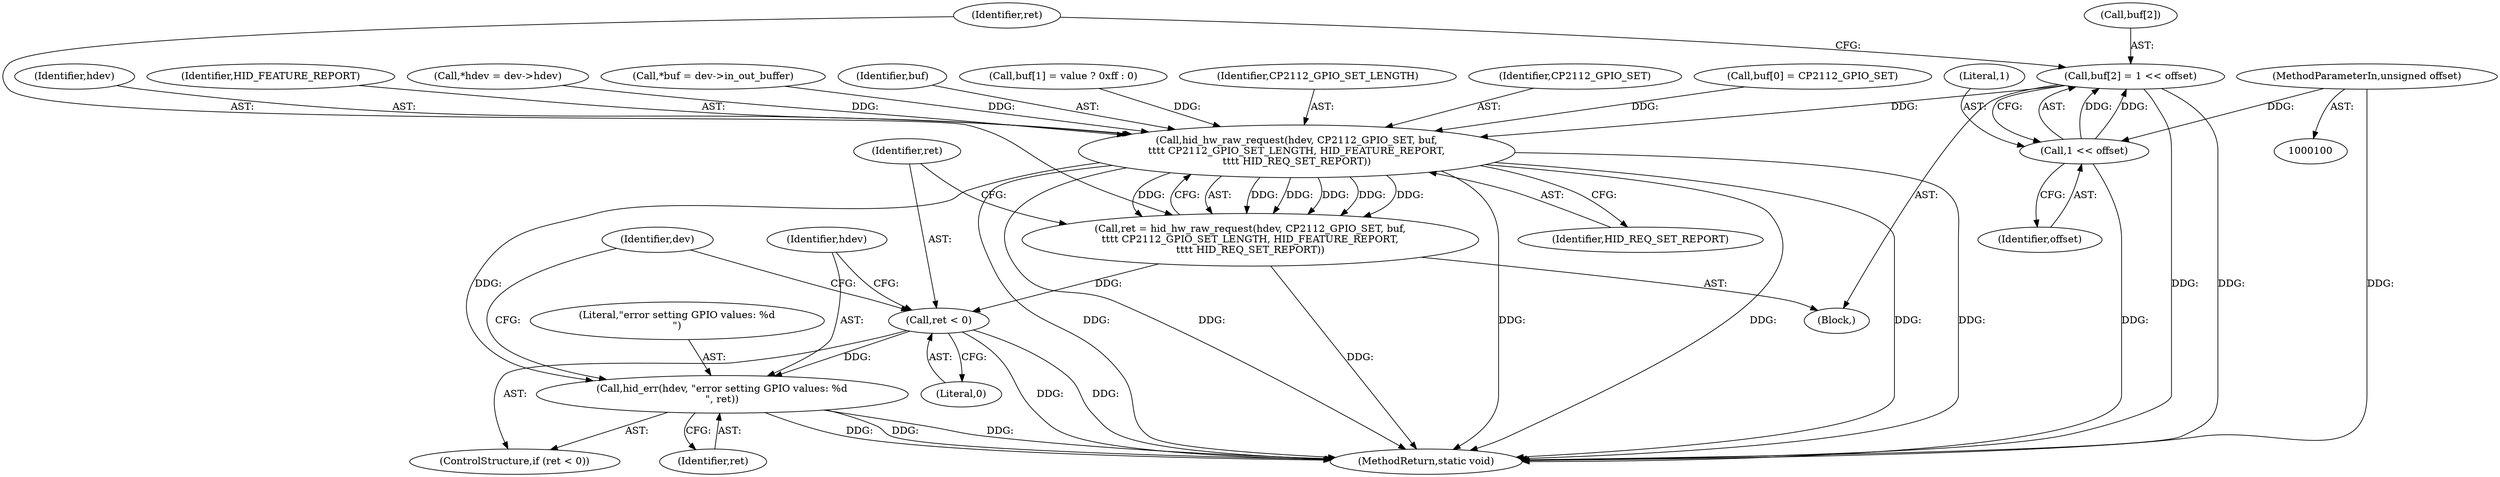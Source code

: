 digraph "0_linux_7a7b5df84b6b4e5d599c7289526eed96541a0654_2@array" {
"1000141" [label="(Call,buf[2] = 1 << offset)"];
"1000145" [label="(Call,1 << offset)"];
"1000102" [label="(MethodParameterIn,unsigned offset)"];
"1000150" [label="(Call,hid_hw_raw_request(hdev, CP2112_GPIO_SET, buf,\n\t\t\t\t CP2112_GPIO_SET_LENGTH, HID_FEATURE_REPORT,\n\t\t\t\t HID_REQ_SET_REPORT))"];
"1000148" [label="(Call,ret = hid_hw_raw_request(hdev, CP2112_GPIO_SET, buf,\n\t\t\t\t CP2112_GPIO_SET_LENGTH, HID_FEATURE_REPORT,\n\t\t\t\t HID_REQ_SET_REPORT))"];
"1000158" [label="(Call,ret < 0)"];
"1000161" [label="(Call,hid_err(hdev, \"error setting GPIO values: %d\n\", ret))"];
"1000128" [label="(Call,buf[0] = CP2112_GPIO_SET)"];
"1000151" [label="(Identifier,hdev)"];
"1000155" [label="(Identifier,HID_FEATURE_REPORT)"];
"1000157" [label="(ControlStructure,if (ret < 0))"];
"1000104" [label="(Block,)"];
"1000111" [label="(Call,*hdev = dev->hdev)"];
"1000141" [label="(Call,buf[2] = 1 << offset)"];
"1000117" [label="(Call,*buf = dev->in_out_buffer)"];
"1000161" [label="(Call,hid_err(hdev, \"error setting GPIO values: %d\n\", ret))"];
"1000142" [label="(Call,buf[2])"];
"1000156" [label="(Identifier,HID_REQ_SET_REPORT)"];
"1000164" [label="(Identifier,ret)"];
"1000148" [label="(Call,ret = hid_hw_raw_request(hdev, CP2112_GPIO_SET, buf,\n\t\t\t\t CP2112_GPIO_SET_LENGTH, HID_FEATURE_REPORT,\n\t\t\t\t HID_REQ_SET_REPORT))"];
"1000147" [label="(Identifier,offset)"];
"1000160" [label="(Literal,0)"];
"1000146" [label="(Literal,1)"];
"1000153" [label="(Identifier,buf)"];
"1000133" [label="(Call,buf[1] = value ? 0xff : 0)"];
"1000159" [label="(Identifier,ret)"];
"1000162" [label="(Identifier,hdev)"];
"1000168" [label="(Identifier,dev)"];
"1000163" [label="(Literal,\"error setting GPIO values: %d\n\")"];
"1000102" [label="(MethodParameterIn,unsigned offset)"];
"1000149" [label="(Identifier,ret)"];
"1000154" [label="(Identifier,CP2112_GPIO_SET_LENGTH)"];
"1000170" [label="(MethodReturn,static void)"];
"1000152" [label="(Identifier,CP2112_GPIO_SET)"];
"1000145" [label="(Call,1 << offset)"];
"1000150" [label="(Call,hid_hw_raw_request(hdev, CP2112_GPIO_SET, buf,\n\t\t\t\t CP2112_GPIO_SET_LENGTH, HID_FEATURE_REPORT,\n\t\t\t\t HID_REQ_SET_REPORT))"];
"1000158" [label="(Call,ret < 0)"];
"1000141" -> "1000104"  [label="AST: "];
"1000141" -> "1000145"  [label="CFG: "];
"1000142" -> "1000141"  [label="AST: "];
"1000145" -> "1000141"  [label="AST: "];
"1000149" -> "1000141"  [label="CFG: "];
"1000141" -> "1000170"  [label="DDG: "];
"1000141" -> "1000170"  [label="DDG: "];
"1000145" -> "1000141"  [label="DDG: "];
"1000145" -> "1000141"  [label="DDG: "];
"1000141" -> "1000150"  [label="DDG: "];
"1000145" -> "1000147"  [label="CFG: "];
"1000146" -> "1000145"  [label="AST: "];
"1000147" -> "1000145"  [label="AST: "];
"1000145" -> "1000170"  [label="DDG: "];
"1000102" -> "1000145"  [label="DDG: "];
"1000102" -> "1000100"  [label="AST: "];
"1000102" -> "1000170"  [label="DDG: "];
"1000150" -> "1000148"  [label="AST: "];
"1000150" -> "1000156"  [label="CFG: "];
"1000151" -> "1000150"  [label="AST: "];
"1000152" -> "1000150"  [label="AST: "];
"1000153" -> "1000150"  [label="AST: "];
"1000154" -> "1000150"  [label="AST: "];
"1000155" -> "1000150"  [label="AST: "];
"1000156" -> "1000150"  [label="AST: "];
"1000148" -> "1000150"  [label="CFG: "];
"1000150" -> "1000170"  [label="DDG: "];
"1000150" -> "1000170"  [label="DDG: "];
"1000150" -> "1000170"  [label="DDG: "];
"1000150" -> "1000170"  [label="DDG: "];
"1000150" -> "1000170"  [label="DDG: "];
"1000150" -> "1000170"  [label="DDG: "];
"1000150" -> "1000148"  [label="DDG: "];
"1000150" -> "1000148"  [label="DDG: "];
"1000150" -> "1000148"  [label="DDG: "];
"1000150" -> "1000148"  [label="DDG: "];
"1000150" -> "1000148"  [label="DDG: "];
"1000150" -> "1000148"  [label="DDG: "];
"1000111" -> "1000150"  [label="DDG: "];
"1000117" -> "1000150"  [label="DDG: "];
"1000128" -> "1000150"  [label="DDG: "];
"1000133" -> "1000150"  [label="DDG: "];
"1000150" -> "1000161"  [label="DDG: "];
"1000148" -> "1000104"  [label="AST: "];
"1000149" -> "1000148"  [label="AST: "];
"1000159" -> "1000148"  [label="CFG: "];
"1000148" -> "1000170"  [label="DDG: "];
"1000148" -> "1000158"  [label="DDG: "];
"1000158" -> "1000157"  [label="AST: "];
"1000158" -> "1000160"  [label="CFG: "];
"1000159" -> "1000158"  [label="AST: "];
"1000160" -> "1000158"  [label="AST: "];
"1000162" -> "1000158"  [label="CFG: "];
"1000168" -> "1000158"  [label="CFG: "];
"1000158" -> "1000170"  [label="DDG: "];
"1000158" -> "1000170"  [label="DDG: "];
"1000158" -> "1000161"  [label="DDG: "];
"1000161" -> "1000157"  [label="AST: "];
"1000161" -> "1000164"  [label="CFG: "];
"1000162" -> "1000161"  [label="AST: "];
"1000163" -> "1000161"  [label="AST: "];
"1000164" -> "1000161"  [label="AST: "];
"1000168" -> "1000161"  [label="CFG: "];
"1000161" -> "1000170"  [label="DDG: "];
"1000161" -> "1000170"  [label="DDG: "];
"1000161" -> "1000170"  [label="DDG: "];
}
